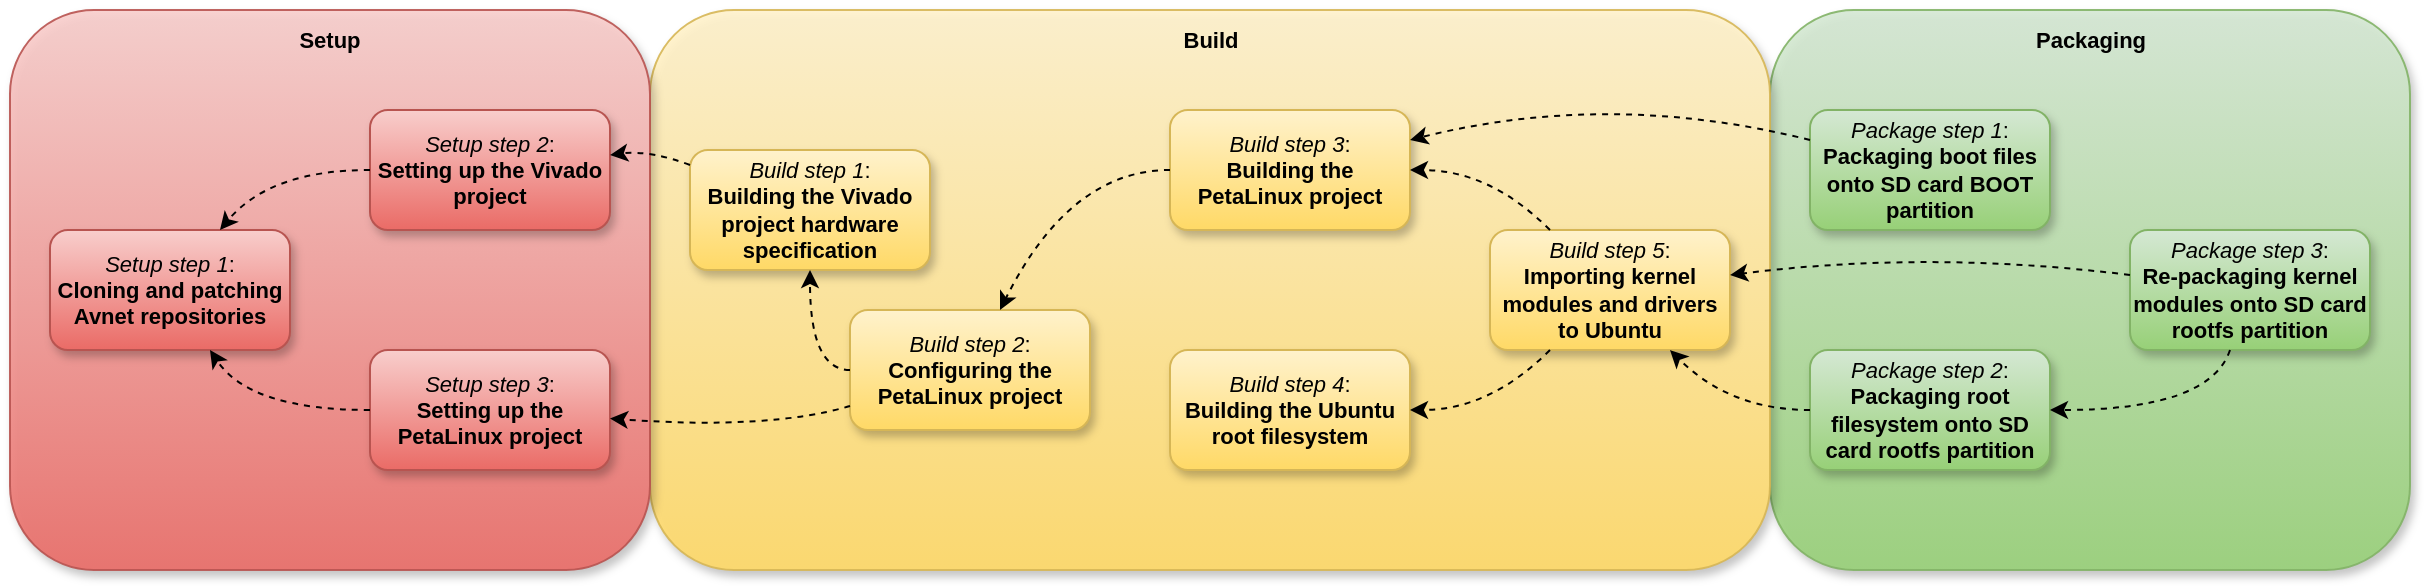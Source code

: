 <mxfile version="16.1.4" type="github"><diagram id="SMfrYUlnAr-MEdaYNNwm" name="Page-1"><mxGraphModel dx="1372" dy="765" grid="1" gridSize="10" guides="1" tooltips="1" connect="1" arrows="1" fold="1" page="1" pageScale="1" pageWidth="850" pageHeight="1100" math="0" shadow="0"><root><mxCell id="0"/><mxCell id="1" parent="0"/><mxCell id="vjmVWytXciBGpejQjLzy-29" value="" style="rounded=1;whiteSpace=wrap;html=1;shadow=1;fontSize=11;fillColor=#d5e8d4;gradientColor=#97d077;strokeColor=#82b366;opacity=90;" vertex="1" parent="1"><mxGeometry x="940" y="200" width="320" height="280" as="geometry"/></mxCell><mxCell id="vjmVWytXciBGpejQjLzy-28" value="" style="rounded=1;whiteSpace=wrap;html=1;shadow=1;fontSize=11;fillColor=#fff2cc;gradientColor=#ffd966;strokeColor=#d6b656;opacity=90;" vertex="1" parent="1"><mxGeometry x="380" y="200" width="560" height="280" as="geometry"/></mxCell><mxCell id="vjmVWytXciBGpejQjLzy-27" value="" style="rounded=1;whiteSpace=wrap;html=1;shadow=1;fontSize=11;fillColor=#f8cecc;gradientColor=#ea6b66;strokeColor=#b85450;opacity=90;" vertex="1" parent="1"><mxGeometry x="60" y="200" width="320" height="280" as="geometry"/></mxCell><mxCell id="vjmVWytXciBGpejQjLzy-1" value="&lt;div style=&quot;font-size: 11px&quot;&gt;&lt;font style=&quot;font-size: 11px&quot;&gt;&lt;i&gt;Setup step 1&lt;/i&gt;:&lt;/font&gt;&lt;/div&gt;&lt;div style=&quot;font-size: 11px&quot;&gt;&lt;font style=&quot;font-size: 11px&quot;&gt;&lt;b&gt;Cloning and patching Avnet repositories&lt;/b&gt;&lt;br&gt;&lt;/font&gt;&lt;/div&gt;" style="rounded=1;whiteSpace=wrap;html=1;fillColor=#f8cecc;gradientColor=#ea6b66;strokeColor=#b85450;shadow=1;" vertex="1" parent="1"><mxGeometry x="80" y="310" width="120" height="60" as="geometry"/></mxCell><mxCell id="vjmVWytXciBGpejQjLzy-2" value="&lt;div style=&quot;font-size: 11px&quot;&gt;&lt;font style=&quot;font-size: 11px&quot;&gt;&lt;i&gt;Setup step 2&lt;/i&gt;:&lt;/font&gt;&lt;/div&gt;&lt;div style=&quot;font-size: 11px&quot;&gt;&lt;font style=&quot;font-size: 11px&quot;&gt;&lt;b&gt;Setting up the Vivado project&lt;/b&gt;&lt;br&gt;&lt;/font&gt;&lt;/div&gt;" style="rounded=1;whiteSpace=wrap;html=1;fillColor=#f8cecc;gradientColor=#ea6b66;strokeColor=#b85450;shadow=1;" vertex="1" parent="1"><mxGeometry x="240" y="250" width="120" height="60" as="geometry"/></mxCell><mxCell id="vjmVWytXciBGpejQjLzy-3" value="&lt;div style=&quot;font-size: 11px&quot;&gt;&lt;font style=&quot;font-size: 11px&quot;&gt;&lt;i&gt;Setup step 3&lt;/i&gt;:&lt;/font&gt;&lt;/div&gt;&lt;div style=&quot;font-size: 11px&quot;&gt;&lt;font style=&quot;font-size: 11px&quot;&gt;&lt;b&gt;Setting up the PetaLinux project&lt;/b&gt;&lt;br&gt;&lt;/font&gt;&lt;/div&gt;" style="rounded=1;whiteSpace=wrap;html=1;fillColor=#f8cecc;gradientColor=#ea6b66;strokeColor=#b85450;shadow=1;" vertex="1" parent="1"><mxGeometry x="240" y="370" width="120" height="60" as="geometry"/></mxCell><mxCell id="vjmVWytXciBGpejQjLzy-4" value="" style="curved=1;endArrow=classic;html=1;rounded=0;fontSize=11;dashed=1;" edge="1" parent="1" source="vjmVWytXciBGpejQjLzy-2" target="vjmVWytXciBGpejQjLzy-1"><mxGeometry width="50" height="50" relative="1" as="geometry"><mxPoint x="130" y="290" as="sourcePoint"/><mxPoint x="180" y="240" as="targetPoint"/><Array as="points"><mxPoint x="190" y="280"/></Array></mxGeometry></mxCell><mxCell id="vjmVWytXciBGpejQjLzy-6" value="" style="curved=1;endArrow=classic;html=1;rounded=0;fontSize=11;dashed=1;" edge="1" parent="1" source="vjmVWytXciBGpejQjLzy-3" target="vjmVWytXciBGpejQjLzy-1"><mxGeometry width="50" height="50" relative="1" as="geometry"><mxPoint x="130" y="290" as="sourcePoint"/><mxPoint x="180" y="240" as="targetPoint"/><Array as="points"><mxPoint x="180" y="400"/></Array></mxGeometry></mxCell><mxCell id="vjmVWytXciBGpejQjLzy-7" value="&lt;div style=&quot;font-size: 11px&quot;&gt;&lt;font style=&quot;font-size: 11px&quot;&gt;&lt;i&gt;Build step 1&lt;/i&gt;:&lt;/font&gt;&lt;/div&gt;&lt;div style=&quot;font-size: 11px&quot;&gt;&lt;font style=&quot;font-size: 11px&quot;&gt;&lt;b&gt;Building the Vivado project hardware specification&lt;/b&gt;&lt;br&gt;&lt;/font&gt;&lt;/div&gt;" style="rounded=1;whiteSpace=wrap;html=1;fillColor=#fff2cc;gradientColor=#ffd966;strokeColor=#d6b656;shadow=1;" vertex="1" parent="1"><mxGeometry x="400" y="270" width="120" height="60" as="geometry"/></mxCell><mxCell id="vjmVWytXciBGpejQjLzy-9" value="" style="curved=1;endArrow=classic;html=1;rounded=0;fontSize=11;dashed=1;" edge="1" parent="1" source="vjmVWytXciBGpejQjLzy-7" target="vjmVWytXciBGpejQjLzy-2"><mxGeometry width="50" height="50" relative="1" as="geometry"><mxPoint x="130" y="290" as="sourcePoint"/><mxPoint x="180" y="240" as="targetPoint"/><Array as="points"><mxPoint x="380" y="270"/></Array></mxGeometry></mxCell><mxCell id="vjmVWytXciBGpejQjLzy-11" value="&lt;div style=&quot;font-size: 11px&quot;&gt;&lt;font style=&quot;font-size: 11px&quot;&gt;&lt;i&gt;Build step 2&lt;/i&gt;:&lt;/font&gt;&lt;/div&gt;&lt;div style=&quot;font-size: 11px&quot;&gt;&lt;font style=&quot;font-size: 11px&quot;&gt;&lt;b&gt;Configuring the PetaLinux project&lt;/b&gt;&lt;br&gt;&lt;/font&gt;&lt;/div&gt;" style="rounded=1;whiteSpace=wrap;html=1;fillColor=#fff2cc;gradientColor=#ffd966;strokeColor=#d6b656;shadow=1;" vertex="1" parent="1"><mxGeometry x="480" y="350" width="120" height="60" as="geometry"/></mxCell><mxCell id="vjmVWytXciBGpejQjLzy-12" value="" style="curved=1;endArrow=classic;html=1;rounded=0;fontSize=11;dashed=1;" edge="1" parent="1" source="vjmVWytXciBGpejQjLzy-11" target="vjmVWytXciBGpejQjLzy-3"><mxGeometry width="50" height="50" relative="1" as="geometry"><mxPoint x="130" y="290" as="sourcePoint"/><mxPoint x="180" y="240" as="targetPoint"/><Array as="points"><mxPoint x="440" y="410"/></Array></mxGeometry></mxCell><mxCell id="vjmVWytXciBGpejQjLzy-13" value="" style="curved=1;endArrow=classic;html=1;rounded=0;fontSize=11;dashed=1;" edge="1" parent="1" source="vjmVWytXciBGpejQjLzy-11" target="vjmVWytXciBGpejQjLzy-7"><mxGeometry width="50" height="50" relative="1" as="geometry"><mxPoint x="130" y="290" as="sourcePoint"/><mxPoint x="180" y="240" as="targetPoint"/><Array as="points"><mxPoint x="460" y="380"/></Array></mxGeometry></mxCell><mxCell id="vjmVWytXciBGpejQjLzy-14" value="&lt;div style=&quot;font-size: 11px&quot;&gt;&lt;font style=&quot;font-size: 11px&quot;&gt;&lt;i&gt;Build step 3&lt;/i&gt;:&lt;/font&gt;&lt;/div&gt;&lt;div style=&quot;font-size: 11px&quot;&gt;&lt;font style=&quot;font-size: 11px&quot;&gt;&lt;b&gt;Building the PetaLinux project&lt;/b&gt;&lt;br&gt;&lt;/font&gt;&lt;/div&gt;" style="rounded=1;whiteSpace=wrap;html=1;fillColor=#fff2cc;gradientColor=#ffd966;strokeColor=#d6b656;shadow=1;" vertex="1" parent="1"><mxGeometry x="640" y="250" width="120" height="60" as="geometry"/></mxCell><mxCell id="vjmVWytXciBGpejQjLzy-15" value="" style="curved=1;endArrow=classic;html=1;rounded=0;fontSize=11;dashed=1;" edge="1" parent="1" source="vjmVWytXciBGpejQjLzy-14" target="vjmVWytXciBGpejQjLzy-11"><mxGeometry width="50" height="50" relative="1" as="geometry"><mxPoint x="130" y="290" as="sourcePoint"/><mxPoint x="180" y="240" as="targetPoint"/><Array as="points"><mxPoint x="590" y="280"/></Array></mxGeometry></mxCell><mxCell id="vjmVWytXciBGpejQjLzy-16" value="&lt;div style=&quot;font-size: 11px&quot;&gt;&lt;font style=&quot;font-size: 11px&quot;&gt;&lt;i&gt;Build step 4&lt;/i&gt;:&lt;/font&gt;&lt;/div&gt;&lt;div style=&quot;font-size: 11px&quot;&gt;&lt;font style=&quot;font-size: 11px&quot;&gt;&lt;b&gt;Building the Ubuntu root filesystem&lt;/b&gt;&lt;br&gt;&lt;/font&gt;&lt;/div&gt;" style="rounded=1;whiteSpace=wrap;html=1;fillColor=#fff2cc;gradientColor=#ffd966;strokeColor=#d6b656;shadow=1;" vertex="1" parent="1"><mxGeometry x="640" y="370" width="120" height="60" as="geometry"/></mxCell><mxCell id="vjmVWytXciBGpejQjLzy-17" value="&lt;div style=&quot;font-size: 11px&quot;&gt;&lt;font style=&quot;font-size: 11px&quot;&gt;&lt;i&gt;Build step 5&lt;/i&gt;:&lt;/font&gt;&lt;/div&gt;&lt;div style=&quot;font-size: 11px&quot;&gt;&lt;font style=&quot;font-size: 11px&quot;&gt;&lt;b&gt;Importing kernel modules and drivers to Ubuntu&lt;/b&gt;&lt;br&gt;&lt;/font&gt;&lt;/div&gt;" style="rounded=1;whiteSpace=wrap;html=1;fillColor=#fff2cc;gradientColor=#ffd966;strokeColor=#d6b656;shadow=1;" vertex="1" parent="1"><mxGeometry x="800" y="310" width="120" height="60" as="geometry"/></mxCell><mxCell id="vjmVWytXciBGpejQjLzy-18" value="" style="curved=1;endArrow=classic;html=1;rounded=0;fontSize=11;dashed=1;" edge="1" parent="1" source="vjmVWytXciBGpejQjLzy-17" target="vjmVWytXciBGpejQjLzy-14"><mxGeometry width="50" height="50" relative="1" as="geometry"><mxPoint x="130" y="290" as="sourcePoint"/><mxPoint x="180" y="240" as="targetPoint"/><Array as="points"><mxPoint x="800" y="280"/></Array></mxGeometry></mxCell><mxCell id="vjmVWytXciBGpejQjLzy-19" value="" style="curved=1;endArrow=classic;html=1;rounded=0;fontSize=11;dashed=1;" edge="1" parent="1" source="vjmVWytXciBGpejQjLzy-17" target="vjmVWytXciBGpejQjLzy-16"><mxGeometry width="50" height="50" relative="1" as="geometry"><mxPoint x="130" y="290" as="sourcePoint"/><mxPoint x="180" y="240" as="targetPoint"/><Array as="points"><mxPoint x="800" y="400"/></Array></mxGeometry></mxCell><mxCell id="vjmVWytXciBGpejQjLzy-20" value="&lt;div style=&quot;font-size: 11px&quot;&gt;&lt;font style=&quot;font-size: 11px&quot;&gt;&lt;i&gt;Package step 1&lt;/i&gt;:&lt;/font&gt;&lt;/div&gt;&lt;div style=&quot;font-size: 11px&quot;&gt;&lt;font style=&quot;font-size: 11px&quot;&gt;&lt;b&gt;Packaging boot files onto SD card BOOT partition&lt;/b&gt;&lt;br&gt;&lt;/font&gt;&lt;/div&gt;" style="rounded=1;whiteSpace=wrap;html=1;fillColor=#d5e8d4;gradientColor=#97d077;strokeColor=#82b366;shadow=1;" vertex="1" parent="1"><mxGeometry x="960" y="250" width="120" height="60" as="geometry"/></mxCell><mxCell id="vjmVWytXciBGpejQjLzy-21" value="" style="curved=1;endArrow=classic;html=1;rounded=0;fontSize=11;dashed=1;" edge="1" parent="1" source="vjmVWytXciBGpejQjLzy-20" target="vjmVWytXciBGpejQjLzy-14"><mxGeometry width="50" height="50" relative="1" as="geometry"><mxPoint x="130" y="290" as="sourcePoint"/><mxPoint x="180" y="240" as="targetPoint"/><Array as="points"><mxPoint x="860" y="240"/></Array></mxGeometry></mxCell><mxCell id="vjmVWytXciBGpejQjLzy-22" value="&lt;div style=&quot;font-size: 11px&quot;&gt;&lt;font style=&quot;font-size: 11px&quot;&gt;&lt;i&gt;Package step 2&lt;/i&gt;:&lt;/font&gt;&lt;/div&gt;&lt;div style=&quot;font-size: 11px&quot;&gt;&lt;font style=&quot;font-size: 11px&quot;&gt;&lt;b&gt;Packaging root filesystem onto SD card rootfs partition&lt;/b&gt;&lt;br&gt;&lt;/font&gt;&lt;/div&gt;" style="rounded=1;whiteSpace=wrap;html=1;fillColor=#d5e8d4;gradientColor=#97d077;strokeColor=#82b366;shadow=1;" vertex="1" parent="1"><mxGeometry x="960" y="370" width="120" height="60" as="geometry"/></mxCell><mxCell id="vjmVWytXciBGpejQjLzy-23" value="" style="curved=1;endArrow=classic;html=1;rounded=0;fontSize=11;dashed=1;" edge="1" parent="1" source="vjmVWytXciBGpejQjLzy-22" target="vjmVWytXciBGpejQjLzy-17"><mxGeometry width="50" height="50" relative="1" as="geometry"><mxPoint x="130" y="290" as="sourcePoint"/><mxPoint x="180" y="240" as="targetPoint"/><Array as="points"><mxPoint x="920" y="400"/></Array></mxGeometry></mxCell><mxCell id="vjmVWytXciBGpejQjLzy-24" value="&lt;div style=&quot;font-size: 11px&quot;&gt;&lt;font style=&quot;font-size: 11px&quot;&gt;&lt;i&gt;Package step 3&lt;/i&gt;:&lt;/font&gt;&lt;/div&gt;&lt;div style=&quot;font-size: 11px&quot;&gt;&lt;font style=&quot;font-size: 11px&quot;&gt;&lt;b&gt;Re-packaging kernel modules onto SD card rootfs partition&lt;/b&gt;&lt;br&gt;&lt;/font&gt;&lt;/div&gt;" style="rounded=1;whiteSpace=wrap;html=1;fillColor=#d5e8d4;gradientColor=#97d077;strokeColor=#82b366;shadow=1;" vertex="1" parent="1"><mxGeometry x="1120" y="310" width="120" height="60" as="geometry"/></mxCell><mxCell id="vjmVWytXciBGpejQjLzy-25" value="" style="curved=1;endArrow=classic;html=1;rounded=0;fontSize=11;dashed=1;" edge="1" parent="1" source="vjmVWytXciBGpejQjLzy-24" target="vjmVWytXciBGpejQjLzy-17"><mxGeometry width="50" height="50" relative="1" as="geometry"><mxPoint x="130" y="290" as="sourcePoint"/><mxPoint x="180" y="240" as="targetPoint"/><Array as="points"><mxPoint x="1020" y="320"/></Array></mxGeometry></mxCell><mxCell id="vjmVWytXciBGpejQjLzy-26" value="" style="curved=1;endArrow=classic;html=1;rounded=0;fontSize=11;dashed=1;" edge="1" parent="1" source="vjmVWytXciBGpejQjLzy-24" target="vjmVWytXciBGpejQjLzy-22"><mxGeometry width="50" height="50" relative="1" as="geometry"><mxPoint x="130" y="290" as="sourcePoint"/><mxPoint x="180" y="240" as="targetPoint"/><Array as="points"><mxPoint x="1160" y="400"/></Array></mxGeometry></mxCell><mxCell id="vjmVWytXciBGpejQjLzy-30" value="Setup" style="text;html=1;strokeColor=none;fillColor=none;align=center;verticalAlign=middle;whiteSpace=wrap;rounded=0;shadow=1;fontSize=11;opacity=50;fontStyle=1" vertex="1" parent="1"><mxGeometry x="190" y="200" width="60" height="30" as="geometry"/></mxCell><mxCell id="vjmVWytXciBGpejQjLzy-31" value="Build" style="text;html=1;align=center;verticalAlign=middle;resizable=0;points=[];autosize=1;strokeColor=none;fillColor=none;fontSize=11;fontStyle=1" vertex="1" parent="1"><mxGeometry x="640" y="205" width="40" height="20" as="geometry"/></mxCell><mxCell id="vjmVWytXciBGpejQjLzy-33" value="Packaging" style="text;html=1;align=center;verticalAlign=middle;resizable=0;points=[];autosize=1;strokeColor=none;fillColor=none;fontSize=11;fontStyle=1" vertex="1" parent="1"><mxGeometry x="1065" y="205" width="70" height="20" as="geometry"/></mxCell></root></mxGraphModel></diagram></mxfile>